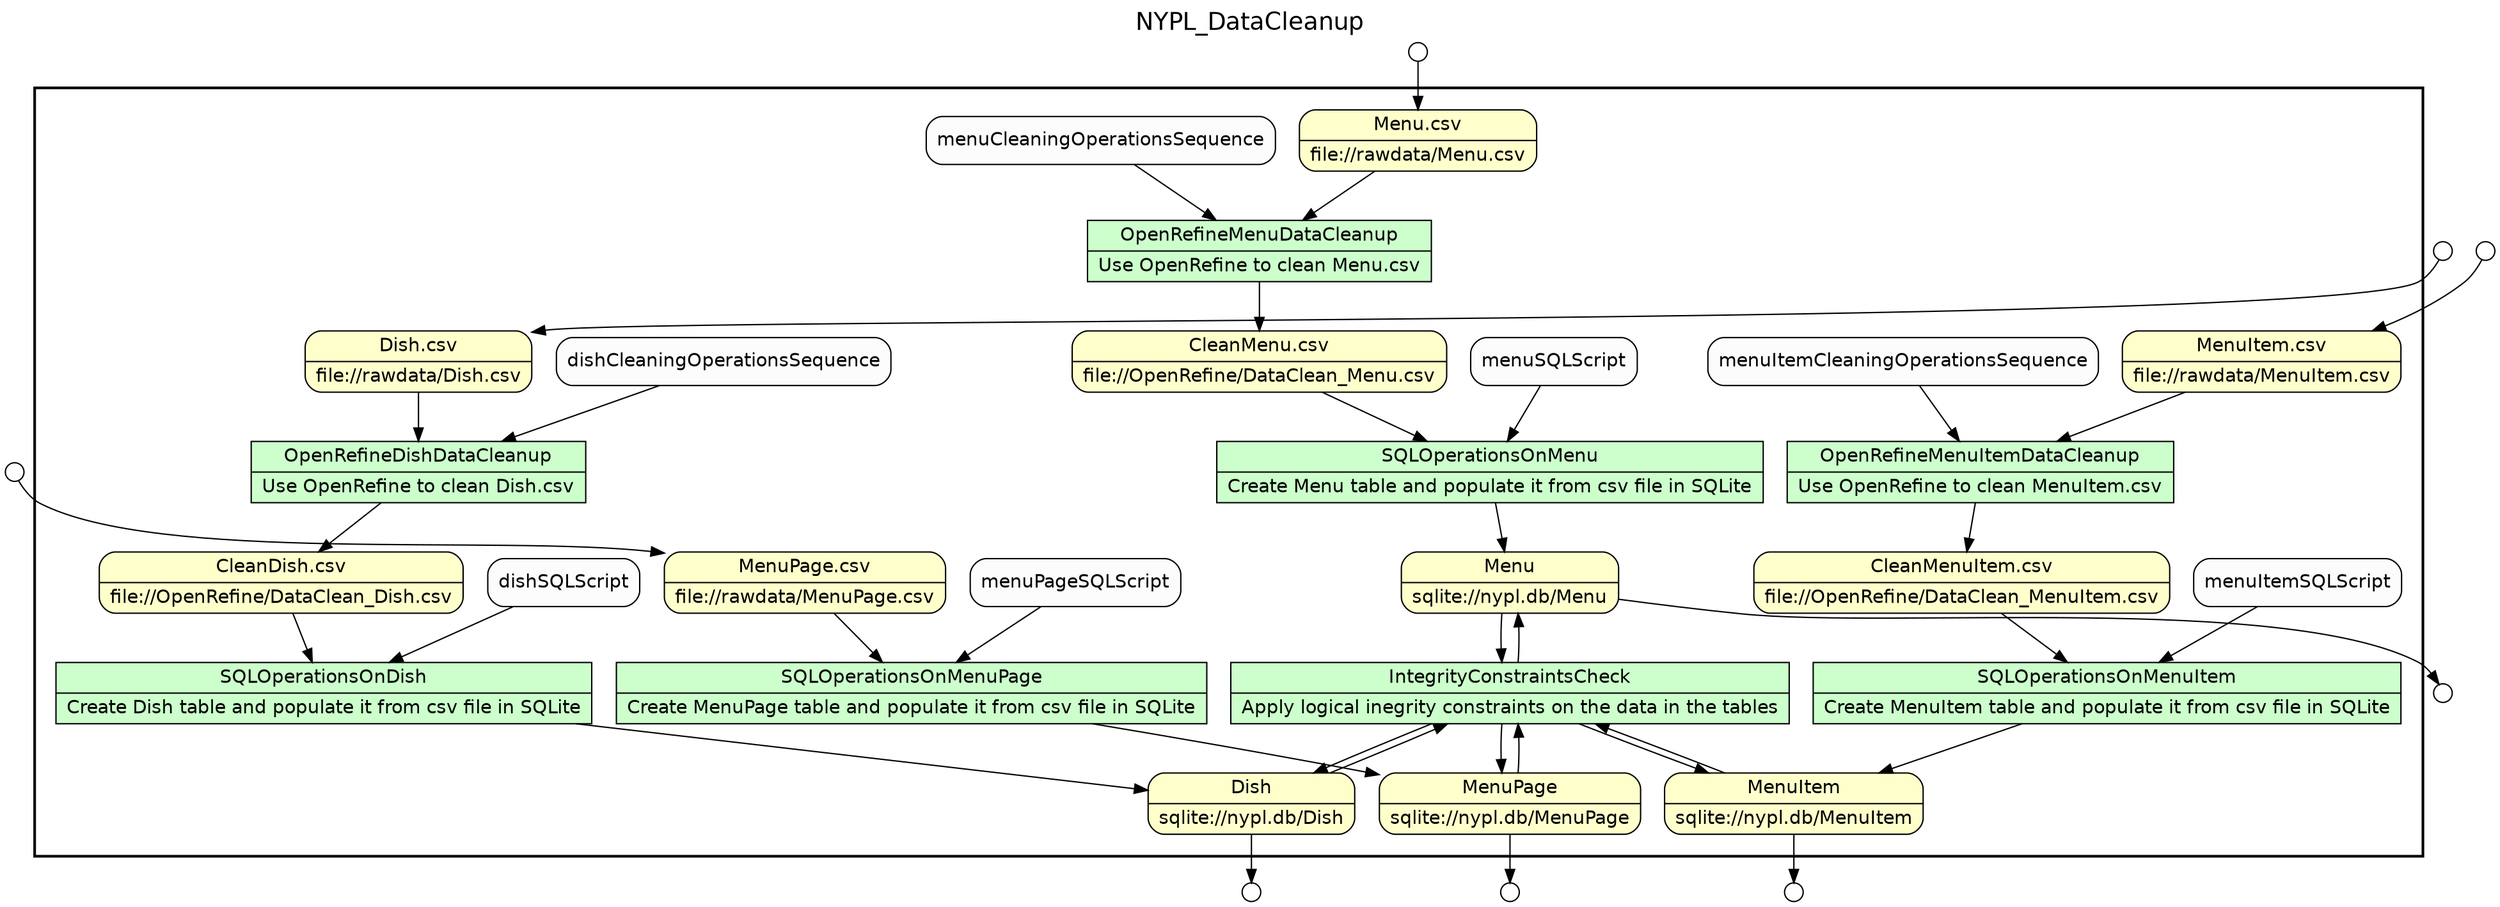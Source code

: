 
/* Start of top-level graph */
digraph Workflow {
rankdir=TB

/* Title for graph */
fontname=Helvetica; fontsize=18; labelloc=t
label=NYPL_DataCleanup

/* Start of double cluster for drawing box around nodes in workflow */
subgraph cluster_workflow_box_outer { label=""; color=black; penwidth=2
subgraph cluster_workflow_box_inner { label=""; penwidth=0

/* Style for nodes representing atomic programs in workflow */
node[shape=box style=filled fillcolor="#CCFFCC" peripheries=1 fontname=Helvetica]

/* Nodes representing atomic programs in workflow */
OpenRefineMenuDataCleanup [shape=record rankdir=LR label="{<f0> OpenRefineMenuDataCleanup |<f1> Use OpenRefine to clean Menu.csv}"];
OpenRefineDishDataCleanup [shape=record rankdir=LR label="{<f0> OpenRefineDishDataCleanup |<f1> Use OpenRefine to clean Dish.csv}"];
OpenRefineMenuItemDataCleanup [shape=record rankdir=LR label="{<f0> OpenRefineMenuItemDataCleanup |<f1> Use OpenRefine to clean MenuItem.csv}"];
SQLOperationsOnMenu [shape=record rankdir=LR label="{<f0> SQLOperationsOnMenu |<f1> Create Menu table and populate it from csv file in SQLite}"];
SQLOperationsOnDish [shape=record rankdir=LR label="{<f0> SQLOperationsOnDish |<f1> Create Dish table and populate it from csv file in SQLite}"];
SQLOperationsOnMenuItem [shape=record rankdir=LR label="{<f0> SQLOperationsOnMenuItem |<f1> Create MenuItem table and populate it from csv file in SQLite}"];
SQLOperationsOnMenuPage [shape=record rankdir=LR label="{<f0> SQLOperationsOnMenuPage |<f1> Create MenuPage table and populate it from csv file in SQLite}"];

/* Style for nodes representing composite programs (sub-workflows) in workflow */
node[shape=box style=filled fillcolor="#CCFFCC" peripheries=2 fontname=Helvetica]

/* Nodes representing composite programs (sub-workflows) in workflow */
IntegrityConstraintsCheck [shape=record rankdir=LR label="{<f0> IntegrityConstraintsCheck |<f1> Apply logical inegrity constraints on the data in the tables}"];

/* Style for nodes representing non-parameter data channels in workflow */
node[shape=box style="rounded,filled" fillcolor="#FFFFCC" peripheries=1 fontname=Helvetica]

/* Nodes for non-parameter data channels in workflow */
"Menu.csv" [shape=record rankdir=LR label="{<f0> Menu.csv |<f1> file\://rawdata/Menu.csv}"];
"Dish.csv" [shape=record rankdir=LR label="{<f0> Dish.csv |<f1> file\://rawdata/Dish.csv}"];
"MenuItem.csv" [shape=record rankdir=LR label="{<f0> MenuItem.csv |<f1> file\://rawdata/MenuItem.csv}"];
"CleanMenu.csv" [shape=record rankdir=LR label="{<f0> CleanMenu.csv |<f1> file\://OpenRefine/DataClean_Menu.csv}"];
"CleanDish.csv" [shape=record rankdir=LR label="{<f0> CleanDish.csv |<f1> file\://OpenRefine/DataClean_Dish.csv}"];
"CleanMenuItem.csv" [shape=record rankdir=LR label="{<f0> CleanMenuItem.csv |<f1> file\://OpenRefine/DataClean_MenuItem.csv}"];
"MenuPage.csv" [shape=record rankdir=LR label="{<f0> MenuPage.csv |<f1> file\://rawdata/MenuPage.csv}"];
Menu [shape=record rankdir=LR label="{<f0> Menu |<f1> sqlite\://nypl.db/Menu}"];
Dish [shape=record rankdir=LR label="{<f0> Dish |<f1> sqlite\://nypl.db/Dish}"];
MenuPage [shape=record rankdir=LR label="{<f0> MenuPage |<f1> sqlite\://nypl.db/MenuPage}"];
MenuItem [shape=record rankdir=LR label="{<f0> MenuItem |<f1> sqlite\://nypl.db/MenuItem}"];

/* Style for nodes representing parameter channels in workflow */
node[shape=box style="rounded,filled" fillcolor="#FCFCFC" peripheries=1 fontname=Helvetica]

/* Nodes representing parameter channels in workflow */

/* Edges representing connections between programs and channels */
OpenRefineMenuDataCleanup -> "CleanMenu.csv"
"Menu.csv" -> OpenRefineMenuDataCleanup
menuCleaningOperationsSequence -> OpenRefineMenuDataCleanup
OpenRefineDishDataCleanup -> "CleanDish.csv"
"Dish.csv" -> OpenRefineDishDataCleanup
dishCleaningOperationsSequence -> OpenRefineDishDataCleanup
OpenRefineMenuItemDataCleanup -> "CleanMenuItem.csv"
"MenuItem.csv" -> OpenRefineMenuItemDataCleanup
menuItemCleaningOperationsSequence -> OpenRefineMenuItemDataCleanup
SQLOperationsOnMenu -> Menu
"CleanMenu.csv" -> SQLOperationsOnMenu
menuSQLScript -> SQLOperationsOnMenu
SQLOperationsOnDish -> Dish
"CleanDish.csv" -> SQLOperationsOnDish
dishSQLScript -> SQLOperationsOnDish
SQLOperationsOnMenuItem -> MenuItem
"CleanMenuItem.csv" -> SQLOperationsOnMenuItem
menuItemSQLScript -> SQLOperationsOnMenuItem
SQLOperationsOnMenuPage -> MenuPage
"MenuPage.csv" -> SQLOperationsOnMenuPage
menuPageSQLScript -> SQLOperationsOnMenuPage
IntegrityConstraintsCheck -> Menu
IntegrityConstraintsCheck -> Dish
IntegrityConstraintsCheck -> MenuItem
IntegrityConstraintsCheck -> MenuPage
Menu -> IntegrityConstraintsCheck
Dish -> IntegrityConstraintsCheck
MenuPage -> IntegrityConstraintsCheck
MenuItem -> IntegrityConstraintsCheck

/* End of double cluster for drawing box around nodes in workflow */
}}

/* Style for nodes representing workflow input ports */
node[shape=circle style="rounded,filled" fillcolor="#FFFFFF" peripheries=1 fontname=Helvetica width=0.2]

/* Nodes representing workflow input ports */
"Menu.csv_input_port" [label=""]
"Dish.csv_input_port" [label=""]
"MenuItem.csv_input_port" [label=""]
"MenuPage.csv_input_port" [label=""]

/* Style for nodes representing workflow output ports */
node[shape=circle style="rounded,filled" fillcolor="#FFFFFF" peripheries=1 fontname=Helvetica width=0.2]

/* Nodes representing workflow output ports */
Menu_output_port [label=""]
Dish_output_port [label=""]
MenuItem_output_port [label=""]
MenuPage_output_port [label=""]

/* Edges from input ports to channels */
"Menu.csv_input_port" -> "Menu.csv"
"Dish.csv_input_port" -> "Dish.csv"
"MenuItem.csv_input_port" -> "MenuItem.csv"
"MenuPage.csv_input_port" -> "MenuPage.csv"

/* Edges from channels to output ports */
Menu -> Menu_output_port
Dish -> Dish_output_port
MenuItem -> MenuItem_output_port
MenuPage -> MenuPage_output_port

/* End of top-level graph */
}
